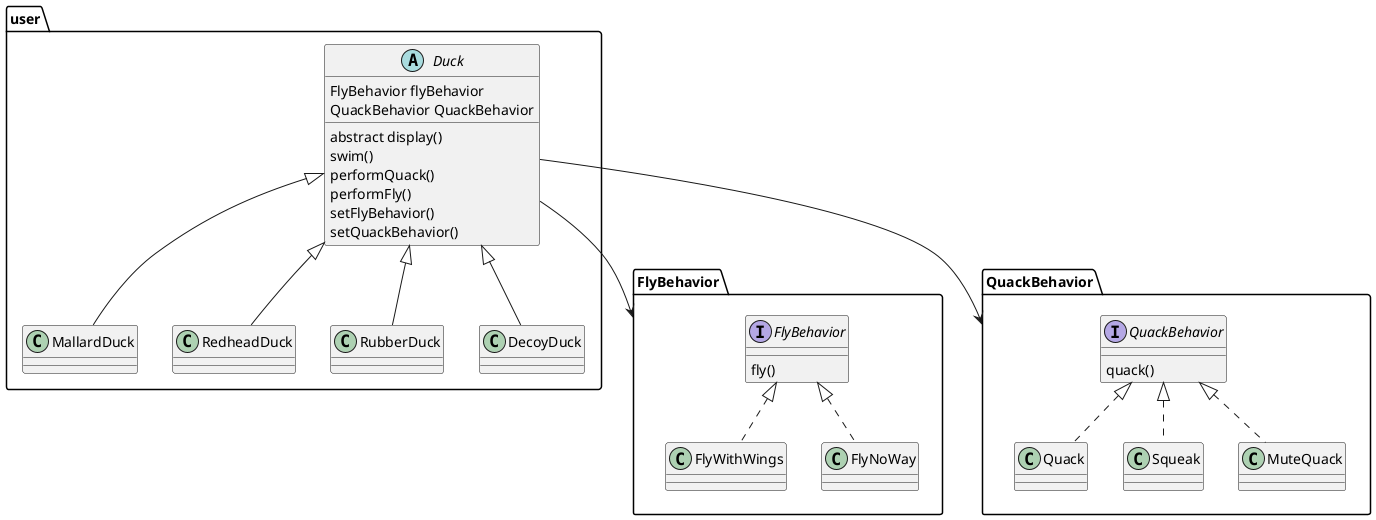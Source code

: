 @startuml
package user{
    abstract class Duck {
        FlyBehavior flyBehavior
        QuackBehavior QuackBehavior

        abstract display()
        swim()
        performQuack()
        performFly()
        setFlyBehavior()
        setQuackBehavior()
    }

    Duck <|-- MallardDuck
    Duck <|-- RedheadDuck
    Duck <|-- RubberDuck
    Duck <|-- DecoyDuck
}

package FlyBehavior {
    interface FlyBehavior{
        fly()
    }

    FlyBehavior <|.. FlyWithWings
    FlyBehavior <|.. FlyNoWay
}

package QuackBehavior {
    interface QuackBehavior{
        quack()
    }

    QuackBehavior <|.. Quack
    QuackBehavior <|.. Squeak
    QuackBehavior <|.. MuteQuack
}

Duck --> FlyBehavior
Duck --> QuackBehavior
@enduml
